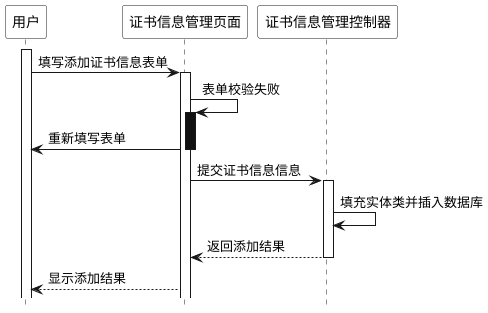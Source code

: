 @startuml written_add

hide footbox
skinparam sequence {
  ParticipantBackgroundColor #ffffff
  ParticipantFontColor #000000
}

participant 用户
participant 证书信息管理页面
participant 证书信息管理控制器

activate 用户
用户 -> 证书信息管理页面: 填写添加证书信息表单

activate 证书信息管理页面
证书信息管理页面 -> 证书信息管理页面: 表单校验失败

activate 证书信息管理页面 #1
证书信息管理页面 -> 用户: 重新填写表单
deactivate 证书信息管理页面 #1

证书信息管理页面 -> 证书信息管理控制器: 提交证书信息信息


activate 证书信息管理控制器
证书信息管理控制器 -> 证书信息管理控制器: 填充实体类并插入数据库

证书信息管理控制器 --> 证书信息管理页面: 返回添加结果
deactivate 证书信息管理控制器

证书信息管理页面 --> 用户: 显示添加结果



@enduml
